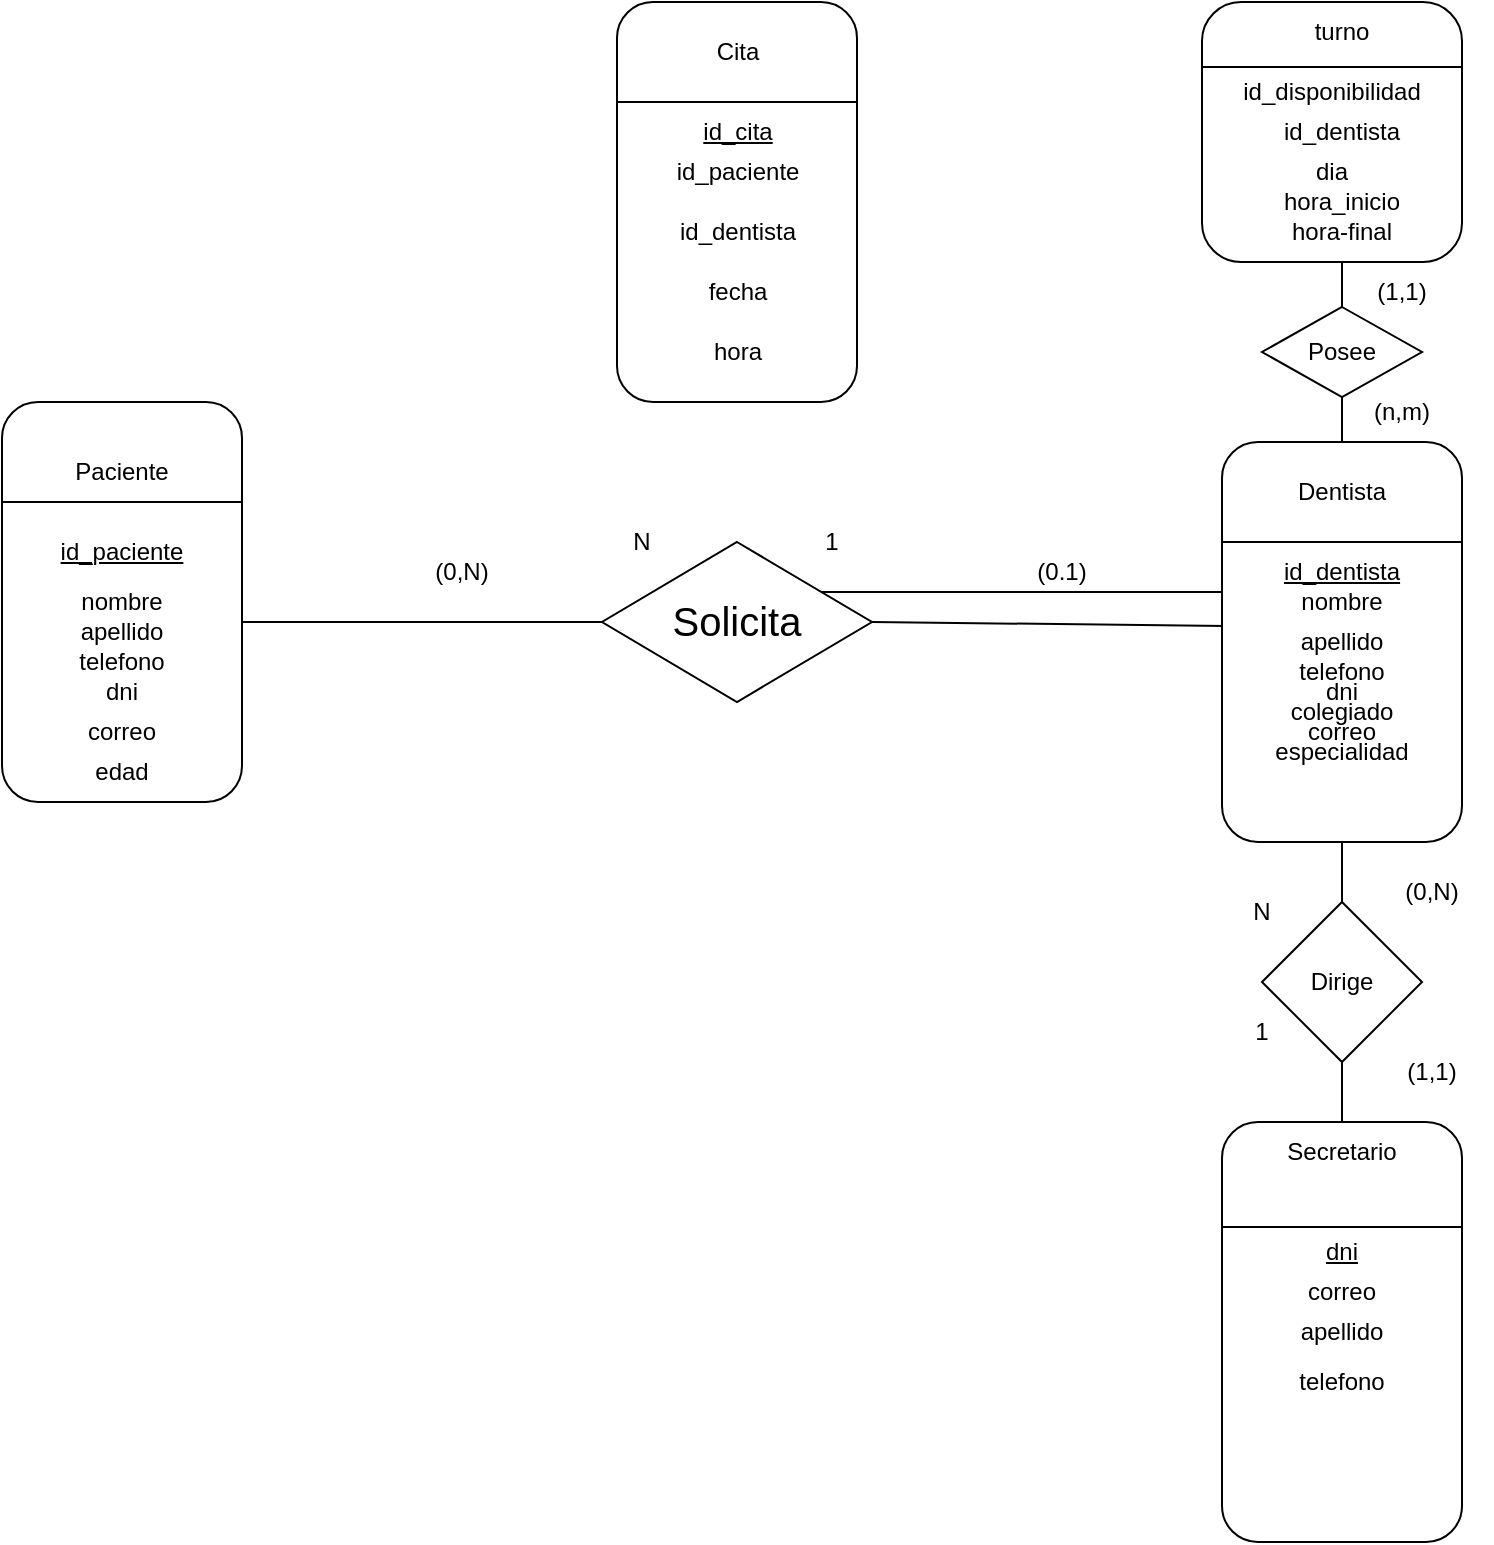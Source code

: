 <mxfile version="22.0.8" type="github">
  <diagram id="R2lEEEUBdFMjLlhIrx00" name="Page-1">
    <mxGraphModel dx="1050" dy="1634" grid="1" gridSize="10" guides="1" tooltips="1" connect="1" arrows="1" fold="1" page="1" pageScale="1" pageWidth="850" pageHeight="1100" math="0" shadow="0" extFonts="Permanent Marker^https://fonts.googleapis.com/css?family=Permanent+Marker">
      <root>
        <mxCell id="0" />
        <mxCell id="1" parent="0" />
        <mxCell id="C-vyLk0tnHw3VtMMgP7b-12" value="" style="edgeStyle=entityRelationEdgeStyle;endArrow=ERzeroToMany;startArrow=ERone;endFill=1;startFill=0;labelBackgroundColor=none;fontColor=default;" parent="1" target="C-vyLk0tnHw3VtMMgP7b-17" edge="1">
          <mxGeometry width="100" height="100" relative="1" as="geometry">
            <mxPoint x="700" y="165" as="sourcePoint" />
            <mxPoint x="460" y="205" as="targetPoint" />
          </mxGeometry>
        </mxCell>
        <mxCell id="2miq-iTPy0PXCiosOsCw-1" value="" style="rounded=1;whiteSpace=wrap;html=1;labelBackgroundColor=none;" vertex="1" parent="1">
          <mxGeometry x="40" y="90" width="120" height="200" as="geometry" />
        </mxCell>
        <mxCell id="2miq-iTPy0PXCiosOsCw-3" value="" style="rounded=1;whiteSpace=wrap;html=1;labelBackgroundColor=none;" vertex="1" parent="1">
          <mxGeometry x="650" y="450" width="120" height="210" as="geometry" />
        </mxCell>
        <mxCell id="2miq-iTPy0PXCiosOsCw-4" value="" style="rounded=1;whiteSpace=wrap;html=1;labelBackgroundColor=none;" vertex="1" parent="1">
          <mxGeometry x="347.5" y="-110" width="120" height="200" as="geometry" />
        </mxCell>
        <mxCell id="2miq-iTPy0PXCiosOsCw-5" value="" style="endArrow=none;html=1;rounded=1;exitX=1;exitY=0.5;exitDx=0;exitDy=0;entryX=0.013;entryY=0.323;entryDx=0;entryDy=0;entryPerimeter=0;labelBackgroundColor=none;fontColor=default;" edge="1" parent="1" source="2miq-iTPy0PXCiosOsCw-121">
          <mxGeometry width="50" height="50" relative="1" as="geometry">
            <mxPoint x="400" y="200" as="sourcePoint" />
            <mxPoint x="651.56" y="201.99" as="targetPoint" />
          </mxGeometry>
        </mxCell>
        <mxCell id="2miq-iTPy0PXCiosOsCw-50" value="Paciente" style="text;html=1;strokeColor=none;fillColor=none;align=center;verticalAlign=middle;whiteSpace=wrap;rounded=1;labelBackgroundColor=none;" vertex="1" parent="1">
          <mxGeometry x="70" y="110" width="60" height="30" as="geometry" />
        </mxCell>
        <mxCell id="2miq-iTPy0PXCiosOsCw-51" value="" style="endArrow=none;html=1;rounded=1;entryX=0;entryY=0.25;entryDx=0;entryDy=0;exitX=1;exitY=0.25;exitDx=0;exitDy=0;labelBackgroundColor=none;fontColor=default;" edge="1" parent="1" source="2miq-iTPy0PXCiosOsCw-1" target="2miq-iTPy0PXCiosOsCw-1">
          <mxGeometry width="50" height="50" relative="1" as="geometry">
            <mxPoint x="400" y="280" as="sourcePoint" />
            <mxPoint x="450" y="230" as="targetPoint" />
          </mxGeometry>
        </mxCell>
        <mxCell id="2miq-iTPy0PXCiosOsCw-52" value="&lt;u&gt;id_paciente&lt;/u&gt;" style="text;html=1;strokeColor=none;fillColor=none;align=center;verticalAlign=middle;whiteSpace=wrap;rounded=1;labelBackgroundColor=none;" vertex="1" parent="1">
          <mxGeometry x="40" y="150" width="120" height="30" as="geometry" />
        </mxCell>
        <mxCell id="2miq-iTPy0PXCiosOsCw-55" value="dni" style="text;html=1;strokeColor=none;fillColor=none;align=center;verticalAlign=middle;whiteSpace=wrap;rounded=1;labelBackgroundColor=none;" vertex="1" parent="1">
          <mxGeometry x="70" y="220" width="60" height="30" as="geometry" />
        </mxCell>
        <mxCell id="2miq-iTPy0PXCiosOsCw-56" value="id_paciente" style="text;html=1;strokeColor=none;fillColor=none;align=center;verticalAlign=middle;whiteSpace=wrap;rounded=1;labelBackgroundColor=none;" vertex="1" parent="1">
          <mxGeometry x="377.5" y="-40" width="60" height="30" as="geometry" />
        </mxCell>
        <mxCell id="2miq-iTPy0PXCiosOsCw-57" value="id_cita" style="text;html=1;strokeColor=none;fillColor=none;align=center;verticalAlign=middle;whiteSpace=wrap;rounded=1;fontStyle=4;labelBackgroundColor=none;" vertex="1" parent="1">
          <mxGeometry x="377.5" y="-60" width="60" height="30" as="geometry" />
        </mxCell>
        <mxCell id="2miq-iTPy0PXCiosOsCw-59" value="Cita" style="text;html=1;strokeColor=none;fillColor=none;align=center;verticalAlign=middle;whiteSpace=wrap;rounded=1;labelBackgroundColor=none;" vertex="1" parent="1">
          <mxGeometry x="377.5" y="-100" width="60" height="30" as="geometry" />
        </mxCell>
        <mxCell id="2miq-iTPy0PXCiosOsCw-60" value="edad" style="text;html=1;strokeColor=none;fillColor=none;align=center;verticalAlign=middle;whiteSpace=wrap;rounded=1;labelBackgroundColor=none;" vertex="1" parent="1">
          <mxGeometry x="70" y="260" width="60" height="30" as="geometry" />
        </mxCell>
        <mxCell id="2miq-iTPy0PXCiosOsCw-61" value="correo" style="text;html=1;strokeColor=none;fillColor=none;align=center;verticalAlign=middle;whiteSpace=wrap;rounded=1;labelBackgroundColor=none;" vertex="1" parent="1">
          <mxGeometry x="70" y="240" width="60" height="30" as="geometry" />
        </mxCell>
        <mxCell id="2miq-iTPy0PXCiosOsCw-63" value="apellido" style="text;html=1;strokeColor=none;fillColor=none;align=center;verticalAlign=middle;whiteSpace=wrap;rounded=1;labelBackgroundColor=none;" vertex="1" parent="1">
          <mxGeometry x="70" y="190" width="60" height="30" as="geometry" />
        </mxCell>
        <mxCell id="2miq-iTPy0PXCiosOsCw-64" value="nombre" style="text;html=1;strokeColor=none;fillColor=none;align=center;verticalAlign=middle;whiteSpace=wrap;rounded=1;labelBackgroundColor=none;" vertex="1" parent="1">
          <mxGeometry x="40" y="175" width="120" height="30" as="geometry" />
        </mxCell>
        <mxCell id="2miq-iTPy0PXCiosOsCw-62" value="telefono" style="text;html=1;strokeColor=none;fillColor=none;align=center;verticalAlign=middle;whiteSpace=wrap;rounded=1;labelBackgroundColor=none;" vertex="1" parent="1">
          <mxGeometry x="70" y="205" width="60" height="30" as="geometry" />
        </mxCell>
        <mxCell id="2miq-iTPy0PXCiosOsCw-71" value="" style="endArrow=none;html=1;rounded=1;entryX=1;entryY=0.25;entryDx=0;entryDy=0;exitX=0;exitY=0.25;exitDx=0;exitDy=0;labelBackgroundColor=none;fontColor=default;" edge="1" parent="1" source="2miq-iTPy0PXCiosOsCw-4" target="2miq-iTPy0PXCiosOsCw-4">
          <mxGeometry width="50" height="50" relative="1" as="geometry">
            <mxPoint x="400" y="180" as="sourcePoint" />
            <mxPoint x="450" y="130" as="targetPoint" />
          </mxGeometry>
        </mxCell>
        <mxCell id="2miq-iTPy0PXCiosOsCw-74" value="Text" style="text;html=1;strokeColor=none;fillColor=none;align=center;verticalAlign=middle;whiteSpace=wrap;rounded=1;labelBackgroundColor=none;" vertex="1" parent="1">
          <mxGeometry x="680" y="120" width="60" height="30" as="geometry" />
        </mxCell>
        <mxCell id="2miq-iTPy0PXCiosOsCw-75" value="hora" style="text;html=1;strokeColor=none;fillColor=none;align=center;verticalAlign=middle;whiteSpace=wrap;rounded=1;labelBackgroundColor=none;" vertex="1" parent="1">
          <mxGeometry x="377.5" y="50" width="60" height="30" as="geometry" />
        </mxCell>
        <mxCell id="2miq-iTPy0PXCiosOsCw-76" value="fecha" style="text;html=1;strokeColor=none;fillColor=none;align=center;verticalAlign=middle;whiteSpace=wrap;rounded=1;labelBackgroundColor=none;" vertex="1" parent="1">
          <mxGeometry x="377.5" y="20" width="60" height="30" as="geometry" />
        </mxCell>
        <mxCell id="2miq-iTPy0PXCiosOsCw-77" value="id_dentista" style="text;html=1;strokeColor=none;fillColor=none;align=center;verticalAlign=middle;whiteSpace=wrap;rounded=1;labelBackgroundColor=none;" vertex="1" parent="1">
          <mxGeometry x="377.5" y="-10" width="60" height="30" as="geometry" />
        </mxCell>
        <mxCell id="2miq-iTPy0PXCiosOsCw-79" value="" style="rounded=1;whiteSpace=wrap;html=1;labelBackgroundColor=none;" vertex="1" parent="1">
          <mxGeometry x="650" y="110" width="120" height="200" as="geometry" />
        </mxCell>
        <mxCell id="2miq-iTPy0PXCiosOsCw-80" value="" style="endArrow=none;html=1;rounded=1;entryX=1;entryY=0.25;entryDx=0;entryDy=0;exitX=0;exitY=0.25;exitDx=0;exitDy=0;labelBackgroundColor=none;fontColor=default;" edge="1" parent="1" source="2miq-iTPy0PXCiosOsCw-79" target="2miq-iTPy0PXCiosOsCw-79">
          <mxGeometry width="50" height="50" relative="1" as="geometry">
            <mxPoint x="400" y="180" as="sourcePoint" />
            <mxPoint x="450" y="130" as="targetPoint" />
          </mxGeometry>
        </mxCell>
        <mxCell id="2miq-iTPy0PXCiosOsCw-81" value="Dentista" style="text;html=1;strokeColor=none;fillColor=none;align=center;verticalAlign=middle;whiteSpace=wrap;rounded=1;labelBackgroundColor=none;" vertex="1" parent="1">
          <mxGeometry x="680" y="120" width="60" height="30" as="geometry" />
        </mxCell>
        <mxCell id="2miq-iTPy0PXCiosOsCw-84" value="&lt;u&gt;dni&lt;/u&gt;" style="text;html=1;strokeColor=none;fillColor=none;align=center;verticalAlign=middle;whiteSpace=wrap;rounded=1;labelBackgroundColor=none;" vertex="1" parent="1">
          <mxGeometry x="680" y="500" width="60" height="30" as="geometry" />
        </mxCell>
        <mxCell id="2miq-iTPy0PXCiosOsCw-85" value="Secretario" style="text;html=1;strokeColor=none;fillColor=none;align=center;verticalAlign=middle;whiteSpace=wrap;rounded=1;labelBackgroundColor=none;" vertex="1" parent="1">
          <mxGeometry x="680" y="450" width="60" height="30" as="geometry" />
        </mxCell>
        <mxCell id="2miq-iTPy0PXCiosOsCw-86" value="especialidad" style="text;html=1;strokeColor=none;fillColor=none;align=center;verticalAlign=middle;whiteSpace=wrap;rounded=1;labelBackgroundColor=none;" vertex="1" parent="1">
          <mxGeometry x="680" y="250" width="60" height="30" as="geometry" />
        </mxCell>
        <mxCell id="2miq-iTPy0PXCiosOsCw-87" value="correo" style="text;html=1;strokeColor=none;fillColor=none;align=center;verticalAlign=middle;whiteSpace=wrap;rounded=1;labelBackgroundColor=none;" vertex="1" parent="1">
          <mxGeometry x="680" y="240" width="60" height="30" as="geometry" />
        </mxCell>
        <mxCell id="2miq-iTPy0PXCiosOsCw-88" value="colegiado" style="text;html=1;strokeColor=none;fillColor=none;align=center;verticalAlign=middle;whiteSpace=wrap;rounded=1;labelBackgroundColor=none;" vertex="1" parent="1">
          <mxGeometry x="680" y="230" width="60" height="30" as="geometry" />
        </mxCell>
        <mxCell id="2miq-iTPy0PXCiosOsCw-89" value="dni" style="text;html=1;strokeColor=none;fillColor=none;align=center;verticalAlign=middle;whiteSpace=wrap;rounded=1;labelBackgroundColor=none;" vertex="1" parent="1">
          <mxGeometry x="680" y="220" width="60" height="30" as="geometry" />
        </mxCell>
        <mxCell id="2miq-iTPy0PXCiosOsCw-90" value="telefono" style="text;html=1;strokeColor=none;fillColor=none;align=center;verticalAlign=middle;whiteSpace=wrap;rounded=1;labelBackgroundColor=none;" vertex="1" parent="1">
          <mxGeometry x="680" y="210" width="60" height="30" as="geometry" />
        </mxCell>
        <mxCell id="2miq-iTPy0PXCiosOsCw-91" value="apellido" style="text;html=1;strokeColor=none;fillColor=none;align=center;verticalAlign=middle;whiteSpace=wrap;rounded=1;labelBackgroundColor=none;" vertex="1" parent="1">
          <mxGeometry x="680" y="195" width="60" height="30" as="geometry" />
        </mxCell>
        <mxCell id="2miq-iTPy0PXCiosOsCw-92" value="nombre" style="text;html=1;strokeColor=none;fillColor=none;align=center;verticalAlign=middle;whiteSpace=wrap;rounded=1;labelBackgroundColor=none;" vertex="1" parent="1">
          <mxGeometry x="680" y="175" width="60" height="30" as="geometry" />
        </mxCell>
        <mxCell id="2miq-iTPy0PXCiosOsCw-93" value="&lt;u&gt;id_dentista&lt;/u&gt;" style="text;html=1;strokeColor=none;fillColor=none;align=center;verticalAlign=middle;whiteSpace=wrap;rounded=1;labelBackgroundColor=none;" vertex="1" parent="1">
          <mxGeometry x="680" y="160" width="60" height="30" as="geometry" />
        </mxCell>
        <mxCell id="2miq-iTPy0PXCiosOsCw-94" value="" style="endArrow=none;html=1;rounded=1;entryX=1;entryY=0.25;entryDx=0;entryDy=0;exitX=0;exitY=0.25;exitDx=0;exitDy=0;labelBackgroundColor=none;fontColor=default;" edge="1" parent="1" source="2miq-iTPy0PXCiosOsCw-3" target="2miq-iTPy0PXCiosOsCw-3">
          <mxGeometry width="50" height="50" relative="1" as="geometry">
            <mxPoint x="400" y="380" as="sourcePoint" />
            <mxPoint x="450" y="330" as="targetPoint" />
          </mxGeometry>
        </mxCell>
        <mxCell id="2miq-iTPy0PXCiosOsCw-100" value="telefono" style="text;html=1;strokeColor=none;fillColor=none;align=center;verticalAlign=middle;whiteSpace=wrap;rounded=1;labelBackgroundColor=none;" vertex="1" parent="1">
          <mxGeometry x="680" y="570" width="60" height="20" as="geometry" />
        </mxCell>
        <mxCell id="2miq-iTPy0PXCiosOsCw-101" value="apellido" style="text;html=1;strokeColor=none;fillColor=none;align=center;verticalAlign=middle;whiteSpace=wrap;rounded=1;labelBackgroundColor=none;" vertex="1" parent="1">
          <mxGeometry x="680" y="540" width="60" height="30" as="geometry" />
        </mxCell>
        <mxCell id="2miq-iTPy0PXCiosOsCw-102" value="correo" style="text;html=1;strokeColor=none;fillColor=none;align=center;verticalAlign=middle;whiteSpace=wrap;rounded=1;labelBackgroundColor=none;" vertex="1" parent="1">
          <mxGeometry x="680" y="520" width="60" height="30" as="geometry" />
        </mxCell>
        <mxCell id="2miq-iTPy0PXCiosOsCw-103" value="" style="endArrow=none;html=1;rounded=1;exitX=0.5;exitY=0;exitDx=0;exitDy=0;labelBackgroundColor=none;fontColor=default;" edge="1" parent="1" source="2miq-iTPy0PXCiosOsCw-130">
          <mxGeometry width="50" height="50" relative="1" as="geometry">
            <mxPoint x="400" y="280" as="sourcePoint" />
            <mxPoint x="710" y="310" as="targetPoint" />
          </mxGeometry>
        </mxCell>
        <mxCell id="2miq-iTPy0PXCiosOsCw-105" value="" style="whiteSpace=wrap;html=1;aspect=fixed;labelBackgroundColor=none;rounded=1;" vertex="1" parent="1">
          <mxGeometry x="640" y="-110" width="130" height="130" as="geometry" />
        </mxCell>
        <mxCell id="2miq-iTPy0PXCiosOsCw-107" value="" style="endArrow=none;html=1;rounded=1;entryX=1;entryY=0.25;entryDx=0;entryDy=0;exitX=0;exitY=0.25;exitDx=0;exitDy=0;labelBackgroundColor=none;fontColor=default;" edge="1" parent="1" source="2miq-iTPy0PXCiosOsCw-105" target="2miq-iTPy0PXCiosOsCw-105">
          <mxGeometry width="50" height="50" relative="1" as="geometry">
            <mxPoint x="440" y="-20" as="sourcePoint" />
            <mxPoint x="490" y="-70" as="targetPoint" />
          </mxGeometry>
        </mxCell>
        <mxCell id="2miq-iTPy0PXCiosOsCw-109" value="turno" style="text;html=1;strokeColor=none;fillColor=none;align=center;verticalAlign=middle;whiteSpace=wrap;rounded=1;labelBackgroundColor=none;" vertex="1" parent="1">
          <mxGeometry x="680" y="-110" width="60" height="30" as="geometry" />
        </mxCell>
        <mxCell id="2miq-iTPy0PXCiosOsCw-110" value="id_disponibilidad" style="text;html=1;strokeColor=none;fillColor=none;align=center;verticalAlign=middle;whiteSpace=wrap;rounded=1;labelBackgroundColor=none;" vertex="1" parent="1">
          <mxGeometry x="675" y="-80" width="60" height="30" as="geometry" />
        </mxCell>
        <mxCell id="2miq-iTPy0PXCiosOsCw-111" value="id_dentista" style="text;html=1;strokeColor=none;fillColor=none;align=center;verticalAlign=middle;whiteSpace=wrap;rounded=1;labelBackgroundColor=none;" vertex="1" parent="1">
          <mxGeometry x="680" y="-60" width="60" height="30" as="geometry" />
        </mxCell>
        <mxCell id="2miq-iTPy0PXCiosOsCw-113" value="dia" style="text;html=1;strokeColor=none;fillColor=none;align=center;verticalAlign=middle;whiteSpace=wrap;rounded=1;labelBackgroundColor=none;" vertex="1" parent="1">
          <mxGeometry x="675" y="-40" width="60" height="30" as="geometry" />
        </mxCell>
        <mxCell id="2miq-iTPy0PXCiosOsCw-115" value="hora_inicio" style="text;html=1;strokeColor=none;fillColor=none;align=center;verticalAlign=middle;whiteSpace=wrap;rounded=1;labelBackgroundColor=none;" vertex="1" parent="1">
          <mxGeometry x="680" y="-25" width="60" height="30" as="geometry" />
        </mxCell>
        <mxCell id="2miq-iTPy0PXCiosOsCw-119" value="hora-final" style="text;html=1;strokeColor=none;fillColor=none;align=center;verticalAlign=middle;whiteSpace=wrap;rounded=1;labelBackgroundColor=none;" vertex="1" parent="1">
          <mxGeometry x="680" y="-10" width="60" height="30" as="geometry" />
        </mxCell>
        <mxCell id="2miq-iTPy0PXCiosOsCw-120" value="" style="endArrow=none;html=1;rounded=1;entryX=0.5;entryY=1;entryDx=0;entryDy=0;exitX=0.5;exitY=0;exitDx=0;exitDy=0;labelBackgroundColor=none;fontColor=default;" edge="1" parent="1" source="2miq-iTPy0PXCiosOsCw-139" target="2miq-iTPy0PXCiosOsCw-119">
          <mxGeometry width="50" height="50" relative="1" as="geometry">
            <mxPoint x="710" y="100" as="sourcePoint" />
            <mxPoint x="490" y="-70" as="targetPoint" />
          </mxGeometry>
        </mxCell>
        <mxCell id="2miq-iTPy0PXCiosOsCw-121" value="&lt;p&gt;&lt;font face=&quot;Helvetica&quot;&gt;Solicita&lt;/font&gt;&lt;/p&gt;" style="rhombus;whiteSpace=wrap;html=1;hachureGap=4;fontFamily=Architects Daughter;fontSource=https%3A%2F%2Ffonts.googleapis.com%2Fcss%3Ffamily%3DArchitects%2BDaughter;fontSize=20;" vertex="1" parent="1">
          <mxGeometry x="340" y="160" width="135" height="80" as="geometry" />
        </mxCell>
        <mxCell id="2miq-iTPy0PXCiosOsCw-123" value="" style="endArrow=none;html=1;rounded=0;exitX=0;exitY=0.5;exitDx=0;exitDy=0;" edge="1" parent="1" source="2miq-iTPy0PXCiosOsCw-121">
          <mxGeometry width="50" height="50" relative="1" as="geometry">
            <mxPoint x="440" y="180" as="sourcePoint" />
            <mxPoint x="160" y="200" as="targetPoint" />
          </mxGeometry>
        </mxCell>
        <mxCell id="2miq-iTPy0PXCiosOsCw-124" value="(0,N)" style="text;html=1;strokeColor=none;fillColor=none;align=center;verticalAlign=middle;whiteSpace=wrap;rounded=0;" vertex="1" parent="1">
          <mxGeometry x="240" y="160" width="60" height="30" as="geometry" />
        </mxCell>
        <mxCell id="2miq-iTPy0PXCiosOsCw-125" value="(0.1)" style="text;html=1;strokeColor=none;fillColor=none;align=center;verticalAlign=middle;whiteSpace=wrap;rounded=0;" vertex="1" parent="1">
          <mxGeometry x="540" y="160" width="60" height="30" as="geometry" />
        </mxCell>
        <mxCell id="2miq-iTPy0PXCiosOsCw-126" value="N" style="text;html=1;strokeColor=none;fillColor=none;align=center;verticalAlign=middle;whiteSpace=wrap;rounded=0;" vertex="1" parent="1">
          <mxGeometry x="330" y="145" width="60" height="30" as="geometry" />
        </mxCell>
        <mxCell id="2miq-iTPy0PXCiosOsCw-128" value="1" style="text;html=1;strokeColor=none;fillColor=none;align=center;verticalAlign=middle;whiteSpace=wrap;rounded=0;" vertex="1" parent="1">
          <mxGeometry x="425" y="145" width="60" height="30" as="geometry" />
        </mxCell>
        <mxCell id="2miq-iTPy0PXCiosOsCw-131" value="" style="endArrow=none;html=1;rounded=1;exitX=0.5;exitY=0;exitDx=0;exitDy=0;labelBackgroundColor=none;fontColor=default;" edge="1" parent="1" source="2miq-iTPy0PXCiosOsCw-3" target="2miq-iTPy0PXCiosOsCw-130">
          <mxGeometry width="50" height="50" relative="1" as="geometry">
            <mxPoint x="710" y="450" as="sourcePoint" />
            <mxPoint x="710" y="310" as="targetPoint" />
          </mxGeometry>
        </mxCell>
        <mxCell id="2miq-iTPy0PXCiosOsCw-130" value="Dirige" style="rhombus;whiteSpace=wrap;html=1;" vertex="1" parent="1">
          <mxGeometry x="670" y="340" width="80" height="80" as="geometry" />
        </mxCell>
        <mxCell id="2miq-iTPy0PXCiosOsCw-132" value="(1,1)" style="text;html=1;strokeColor=none;fillColor=none;align=center;verticalAlign=middle;whiteSpace=wrap;rounded=0;" vertex="1" parent="1">
          <mxGeometry x="725" y="410" width="60" height="30" as="geometry" />
        </mxCell>
        <mxCell id="2miq-iTPy0PXCiosOsCw-133" value="(0,N)" style="text;html=1;strokeColor=none;fillColor=none;align=center;verticalAlign=middle;whiteSpace=wrap;rounded=0;" vertex="1" parent="1">
          <mxGeometry x="725" y="320" width="60" height="30" as="geometry" />
        </mxCell>
        <mxCell id="2miq-iTPy0PXCiosOsCw-136" value="N" style="text;html=1;strokeColor=none;fillColor=none;align=center;verticalAlign=middle;whiteSpace=wrap;rounded=0;" vertex="1" parent="1">
          <mxGeometry x="640" y="330" width="60" height="30" as="geometry" />
        </mxCell>
        <mxCell id="2miq-iTPy0PXCiosOsCw-137" value="1" style="text;html=1;strokeColor=none;fillColor=none;align=center;verticalAlign=middle;whiteSpace=wrap;rounded=0;" vertex="1" parent="1">
          <mxGeometry x="640" y="390" width="60" height="30" as="geometry" />
        </mxCell>
        <mxCell id="2miq-iTPy0PXCiosOsCw-140" value="" style="endArrow=none;html=1;rounded=1;entryX=0.5;entryY=1;entryDx=0;entryDy=0;exitX=0.5;exitY=0;exitDx=0;exitDy=0;labelBackgroundColor=none;fontColor=default;" edge="1" parent="1" source="2miq-iTPy0PXCiosOsCw-79" target="2miq-iTPy0PXCiosOsCw-139">
          <mxGeometry width="50" height="50" relative="1" as="geometry">
            <mxPoint x="710" y="110" as="sourcePoint" />
            <mxPoint x="710" y="20" as="targetPoint" />
          </mxGeometry>
        </mxCell>
        <mxCell id="2miq-iTPy0PXCiosOsCw-139" value="Posee" style="rhombus;whiteSpace=wrap;html=1;" vertex="1" parent="1">
          <mxGeometry x="670" y="42.5" width="80" height="45" as="geometry" />
        </mxCell>
        <mxCell id="2miq-iTPy0PXCiosOsCw-141" value="(1,1)" style="text;html=1;strokeColor=none;fillColor=none;align=center;verticalAlign=middle;whiteSpace=wrap;rounded=0;" vertex="1" parent="1">
          <mxGeometry x="710" y="20" width="60" height="30" as="geometry" />
        </mxCell>
        <mxCell id="2miq-iTPy0PXCiosOsCw-142" value="(n,m)" style="text;html=1;strokeColor=none;fillColor=none;align=center;verticalAlign=middle;whiteSpace=wrap;rounded=0;" vertex="1" parent="1">
          <mxGeometry x="710" y="80" width="60" height="30" as="geometry" />
        </mxCell>
      </root>
    </mxGraphModel>
  </diagram>
</mxfile>
